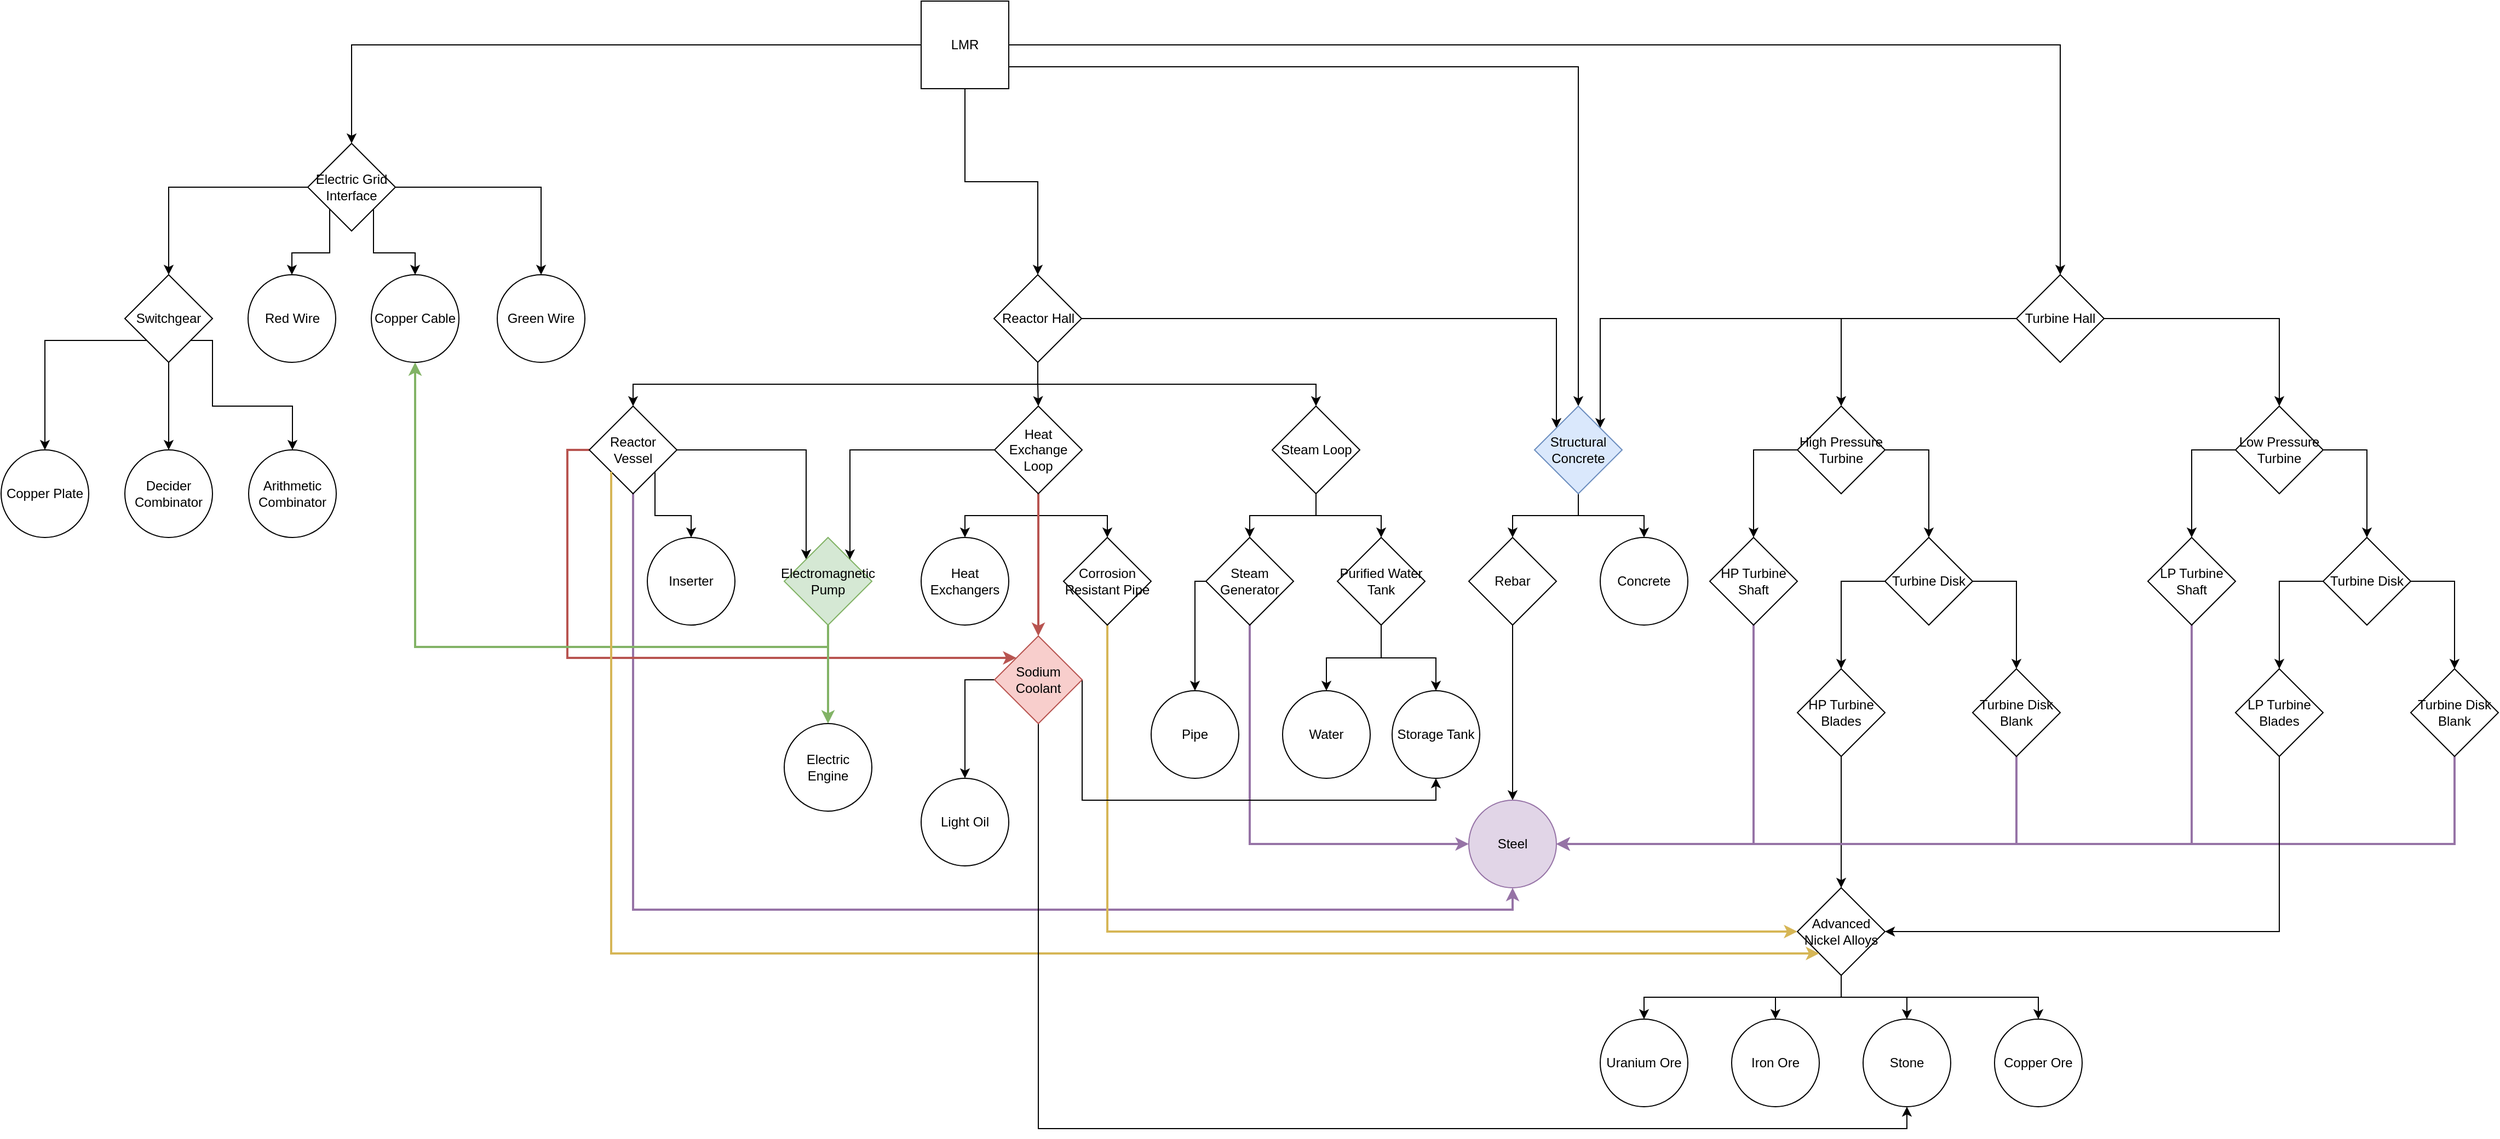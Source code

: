 <mxfile version="12.3.9" type="device" pages="1"><diagram id="UI7SyKGxKhyKQrscj81h" name="Page-1"><mxGraphModel dx="1592" dy="756" grid="1" gridSize="10" guides="1" tooltips="1" connect="1" arrows="1" fold="1" page="1" pageScale="1" pageWidth="850" pageHeight="1100" math="0" shadow="0"><root><mxCell id="0"/><mxCell id="1" parent="0"/><mxCell id="hFBdTby-wn61ELlSLy2C-46" style="edgeStyle=orthogonalEdgeStyle;rounded=0;orthogonalLoop=1;jettySize=auto;html=1;exitX=0;exitY=0.5;exitDx=0;exitDy=0;entryX=0.5;entryY=0;entryDx=0;entryDy=0;" parent="1" source="hFBdTby-wn61ELlSLy2C-1" target="hFBdTby-wn61ELlSLy2C-2" edge="1"><mxGeometry relative="1" as="geometry"/></mxCell><mxCell id="VtTpHKMKu7JsYZ7t4gq6-1" style="edgeStyle=orthogonalEdgeStyle;rounded=0;orthogonalLoop=1;jettySize=auto;html=1;exitX=1;exitY=0.75;exitDx=0;exitDy=0;entryX=0.5;entryY=0;entryDx=0;entryDy=0;" edge="1" parent="1" source="hFBdTby-wn61ELlSLy2C-1" target="hFBdTby-wn61ELlSLy2C-60"><mxGeometry relative="1" as="geometry"/></mxCell><mxCell id="hFBdTby-wn61ELlSLy2C-1" value="LMR" style="whiteSpace=wrap;html=1;aspect=fixed;" parent="1" vertex="1"><mxGeometry x="320" y="70" width="80" height="80" as="geometry"/></mxCell><mxCell id="hFBdTby-wn61ELlSLy2C-2" value="Electric Grid Interface" style="rhombus;whiteSpace=wrap;html=1;" parent="1" vertex="1"><mxGeometry x="-240" y="200" width="80" height="80" as="geometry"/></mxCell><mxCell id="hFBdTby-wn61ELlSLy2C-47" style="edgeStyle=orthogonalEdgeStyle;rounded=0;orthogonalLoop=1;jettySize=auto;html=1;exitX=1;exitY=0.5;exitDx=0;exitDy=0;entryX=0.5;entryY=0;entryDx=0;entryDy=0;" parent="1" source="hFBdTby-wn61ELlSLy2C-1" target="hFBdTby-wn61ELlSLy2C-5" edge="1"><mxGeometry relative="1" as="geometry"><mxPoint x="960" y="240" as="sourcePoint"/></mxGeometry></mxCell><mxCell id="vLYxdxYtqHefEsJq_qMM-2" style="edgeStyle=orthogonalEdgeStyle;rounded=0;orthogonalLoop=1;jettySize=auto;html=1;exitX=0.5;exitY=1;exitDx=0;exitDy=0;entryX=0.5;entryY=0;entryDx=0;entryDy=0;" parent="1" source="hFBdTby-wn61ELlSLy2C-1" target="hFBdTby-wn61ELlSLy2C-4" edge="1"><mxGeometry relative="1" as="geometry"><mxPoint x="880" y="240" as="sourcePoint"/></mxGeometry></mxCell><mxCell id="hFBdTby-wn61ELlSLy2C-126" style="edgeStyle=orthogonalEdgeStyle;rounded=0;orthogonalLoop=1;jettySize=auto;html=1;exitX=1;exitY=0.5;exitDx=0;exitDy=0;entryX=0;entryY=0;entryDx=0;entryDy=0;strokeWidth=1;" parent="1" source="hFBdTby-wn61ELlSLy2C-4" target="hFBdTby-wn61ELlSLy2C-60" edge="1"><mxGeometry relative="1" as="geometry"/></mxCell><mxCell id="hFBdTby-wn61ELlSLy2C-131" style="edgeStyle=orthogonalEdgeStyle;rounded=0;orthogonalLoop=1;jettySize=auto;html=1;exitX=0.5;exitY=1;exitDx=0;exitDy=0;strokeWidth=1;entryX=0.5;entryY=0;entryDx=0;entryDy=0;" parent="1" source="hFBdTby-wn61ELlSLy2C-4" target="hFBdTby-wn61ELlSLy2C-8" edge="1"><mxGeometry relative="1" as="geometry"><mxPoint x="650" y="441" as="targetPoint"/></mxGeometry></mxCell><mxCell id="hFBdTby-wn61ELlSLy2C-134" style="edgeStyle=orthogonalEdgeStyle;rounded=0;orthogonalLoop=1;jettySize=auto;html=1;exitX=0.5;exitY=1;exitDx=0;exitDy=0;entryX=0.5;entryY=0;entryDx=0;entryDy=0;strokeWidth=1;" parent="1" source="hFBdTby-wn61ELlSLy2C-4" target="hFBdTby-wn61ELlSLy2C-127" edge="1"><mxGeometry relative="1" as="geometry"/></mxCell><mxCell id="hFBdTby-wn61ELlSLy2C-135" style="edgeStyle=orthogonalEdgeStyle;rounded=0;orthogonalLoop=1;jettySize=auto;html=1;exitX=0.5;exitY=1;exitDx=0;exitDy=0;entryX=0.5;entryY=0;entryDx=0;entryDy=0;strokeWidth=1;" parent="1" source="hFBdTby-wn61ELlSLy2C-4" target="hFBdTby-wn61ELlSLy2C-6" edge="1"><mxGeometry relative="1" as="geometry"/></mxCell><mxCell id="hFBdTby-wn61ELlSLy2C-4" value="Reactor Hall" style="rhombus;whiteSpace=wrap;html=1;" parent="1" vertex="1"><mxGeometry x="386.5" y="320" width="80" height="80" as="geometry"/></mxCell><mxCell id="hFBdTby-wn61ELlSLy2C-29" style="edgeStyle=orthogonalEdgeStyle;rounded=0;orthogonalLoop=1;jettySize=auto;html=1;exitX=1;exitY=0.5;exitDx=0;exitDy=0;entryX=0.5;entryY=0;entryDx=0;entryDy=0;" parent="1" source="hFBdTby-wn61ELlSLy2C-5" target="hFBdTby-wn61ELlSLy2C-10" edge="1"><mxGeometry relative="1" as="geometry"/></mxCell><mxCell id="hFBdTby-wn61ELlSLy2C-31" style="edgeStyle=orthogonalEdgeStyle;rounded=0;orthogonalLoop=1;jettySize=auto;html=1;exitX=0;exitY=0.5;exitDx=0;exitDy=0;entryX=0.5;entryY=0;entryDx=0;entryDy=0;" parent="1" source="hFBdTby-wn61ELlSLy2C-5" target="hFBdTby-wn61ELlSLy2C-9" edge="1"><mxGeometry relative="1" as="geometry"/></mxCell><mxCell id="hFBdTby-wn61ELlSLy2C-61" style="edgeStyle=orthogonalEdgeStyle;rounded=0;orthogonalLoop=1;jettySize=auto;html=1;exitX=0;exitY=0.5;exitDx=0;exitDy=0;entryX=1;entryY=0;entryDx=0;entryDy=0;" parent="1" source="hFBdTby-wn61ELlSLy2C-5" target="hFBdTby-wn61ELlSLy2C-60" edge="1"><mxGeometry relative="1" as="geometry"/></mxCell><mxCell id="hFBdTby-wn61ELlSLy2C-5" value="Turbine Hall" style="rhombus;whiteSpace=wrap;html=1;" parent="1" vertex="1"><mxGeometry x="1320" y="320" width="80" height="80" as="geometry"/></mxCell><mxCell id="hFBdTby-wn61ELlSLy2C-110" style="edgeStyle=orthogonalEdgeStyle;rounded=0;orthogonalLoop=1;jettySize=auto;html=1;exitX=1;exitY=1;exitDx=0;exitDy=0;entryX=0.5;entryY=0;entryDx=0;entryDy=0;strokeWidth=1;" parent="1" source="hFBdTby-wn61ELlSLy2C-6" target="hFBdTby-wn61ELlSLy2C-122" edge="1"><mxGeometry relative="1" as="geometry"><mxPoint x="110" y="560" as="targetPoint"/></mxGeometry></mxCell><mxCell id="hFBdTby-wn61ELlSLy2C-118" style="edgeStyle=orthogonalEdgeStyle;rounded=0;orthogonalLoop=1;jettySize=auto;html=1;exitX=0.5;exitY=1;exitDx=0;exitDy=0;strokeWidth=2;entryX=0.5;entryY=1;entryDx=0;entryDy=0;fillColor=#e1d5e7;strokeColor=#9673a6;" parent="1" source="hFBdTby-wn61ELlSLy2C-6" target="hFBdTby-wn61ELlSLy2C-58" edge="1"><mxGeometry relative="1" as="geometry"><mxPoint x="848" y="910" as="targetPoint"/></mxGeometry></mxCell><mxCell id="hFBdTby-wn61ELlSLy2C-144" style="edgeStyle=orthogonalEdgeStyle;rounded=0;orthogonalLoop=1;jettySize=auto;html=1;exitX=1;exitY=0.5;exitDx=0;exitDy=0;entryX=0;entryY=0;entryDx=0;entryDy=0;strokeWidth=1;" parent="1" source="hFBdTby-wn61ELlSLy2C-6" target="hFBdTby-wn61ELlSLy2C-85" edge="1"><mxGeometry relative="1" as="geometry"/></mxCell><mxCell id="hFBdTby-wn61ELlSLy2C-149" style="edgeStyle=orthogonalEdgeStyle;rounded=0;orthogonalLoop=1;jettySize=auto;html=1;exitX=0;exitY=0.5;exitDx=0;exitDy=0;entryX=0;entryY=0;entryDx=0;entryDy=0;strokeWidth=2;fillColor=#f8cecc;strokeColor=#b85450;" parent="1" source="hFBdTby-wn61ELlSLy2C-6" target="hFBdTby-wn61ELlSLy2C-130" edge="1"><mxGeometry relative="1" as="geometry"><Array as="points"><mxPoint x="-3" y="480"/><mxPoint x="-3" y="670"/></Array></mxGeometry></mxCell><mxCell id="hFBdTby-wn61ELlSLy2C-6" value="Reactor Vessel" style="rhombus;whiteSpace=wrap;html=1;" parent="1" vertex="1"><mxGeometry x="17" y="440" width="80" height="80" as="geometry"/></mxCell><mxCell id="hFBdTby-wn61ELlSLy2C-71" style="edgeStyle=orthogonalEdgeStyle;rounded=0;orthogonalLoop=1;jettySize=auto;html=1;exitX=0.5;exitY=1;exitDx=0;exitDy=0;entryX=0.5;entryY=0;entryDx=0;entryDy=0;strokeWidth=1;" parent="1" source="hFBdTby-wn61ELlSLy2C-8" target="hFBdTby-wn61ELlSLy2C-68" edge="1"><mxGeometry relative="1" as="geometry"/></mxCell><mxCell id="hFBdTby-wn61ELlSLy2C-87" style="edgeStyle=orthogonalEdgeStyle;rounded=0;orthogonalLoop=1;jettySize=auto;html=1;exitX=0.5;exitY=1;exitDx=0;exitDy=0;entryX=0.5;entryY=0;entryDx=0;entryDy=0;strokeWidth=1;" parent="1" source="hFBdTby-wn61ELlSLy2C-8" target="hFBdTby-wn61ELlSLy2C-84" edge="1"><mxGeometry relative="1" as="geometry"/></mxCell><mxCell id="hFBdTby-wn61ELlSLy2C-8" value="Steam Loop" style="rhombus;whiteSpace=wrap;html=1;" parent="1" vertex="1"><mxGeometry x="640.5" y="440" width="80" height="80" as="geometry"/></mxCell><mxCell id="hFBdTby-wn61ELlSLy2C-15" style="edgeStyle=orthogonalEdgeStyle;rounded=0;orthogonalLoop=1;jettySize=auto;html=1;exitX=1;exitY=0.5;exitDx=0;exitDy=0;entryX=0.5;entryY=0;entryDx=0;entryDy=0;" parent="1" source="hFBdTby-wn61ELlSLy2C-9" target="hFBdTby-wn61ELlSLy2C-12" edge="1"><mxGeometry relative="1" as="geometry"/></mxCell><mxCell id="hFBdTby-wn61ELlSLy2C-20" style="edgeStyle=orthogonalEdgeStyle;rounded=0;orthogonalLoop=1;jettySize=auto;html=1;exitX=0;exitY=0.5;exitDx=0;exitDy=0;entryX=0.5;entryY=0;entryDx=0;entryDy=0;" parent="1" source="hFBdTby-wn61ELlSLy2C-9" target="hFBdTby-wn61ELlSLy2C-11" edge="1"><mxGeometry relative="1" as="geometry"/></mxCell><mxCell id="hFBdTby-wn61ELlSLy2C-9" value="High Pressure Turbine" style="rhombus;whiteSpace=wrap;html=1;" parent="1" vertex="1"><mxGeometry x="1120" y="440" width="80" height="80" as="geometry"/></mxCell><mxCell id="hFBdTby-wn61ELlSLy2C-27" style="edgeStyle=orthogonalEdgeStyle;rounded=0;orthogonalLoop=1;jettySize=auto;html=1;exitX=0;exitY=0.5;exitDx=0;exitDy=0;entryX=0.5;entryY=0;entryDx=0;entryDy=0;" parent="1" source="hFBdTby-wn61ELlSLy2C-10" target="hFBdTby-wn61ELlSLy2C-21" edge="1"><mxGeometry relative="1" as="geometry"/></mxCell><mxCell id="hFBdTby-wn61ELlSLy2C-28" style="edgeStyle=orthogonalEdgeStyle;rounded=0;orthogonalLoop=1;jettySize=auto;html=1;exitX=1;exitY=0.5;exitDx=0;exitDy=0;entryX=0.5;entryY=0;entryDx=0;entryDy=0;" parent="1" source="hFBdTby-wn61ELlSLy2C-10" target="hFBdTby-wn61ELlSLy2C-24" edge="1"><mxGeometry relative="1" as="geometry"/></mxCell><mxCell id="hFBdTby-wn61ELlSLy2C-10" value="Low Pressure Turbine" style="rhombus;whiteSpace=wrap;html=1;" parent="1" vertex="1"><mxGeometry x="1520" y="440" width="80" height="80" as="geometry"/></mxCell><mxCell id="hFBdTby-wn61ELlSLy2C-63" style="edgeStyle=orthogonalEdgeStyle;rounded=0;orthogonalLoop=1;jettySize=auto;html=1;exitX=0.5;exitY=1;exitDx=0;exitDy=0;entryX=1;entryY=0.5;entryDx=0;entryDy=0;fillColor=#e1d5e7;strokeColor=#9673a6;strokeWidth=2;" parent="1" source="hFBdTby-wn61ELlSLy2C-11" target="hFBdTby-wn61ELlSLy2C-58" edge="1"><mxGeometry relative="1" as="geometry"><Array as="points"><mxPoint x="1080" y="840"/></Array></mxGeometry></mxCell><mxCell id="hFBdTby-wn61ELlSLy2C-11" value="HP Turbine Shaft" style="rhombus;whiteSpace=wrap;html=1;" parent="1" vertex="1"><mxGeometry x="1040" y="560" width="80" height="80" as="geometry"/></mxCell><mxCell id="hFBdTby-wn61ELlSLy2C-16" style="edgeStyle=orthogonalEdgeStyle;rounded=0;orthogonalLoop=1;jettySize=auto;html=1;exitX=1;exitY=0.5;exitDx=0;exitDy=0;entryX=0.5;entryY=0;entryDx=0;entryDy=0;" parent="1" source="hFBdTby-wn61ELlSLy2C-12" target="hFBdTby-wn61ELlSLy2C-13" edge="1"><mxGeometry relative="1" as="geometry"/></mxCell><mxCell id="hFBdTby-wn61ELlSLy2C-17" style="edgeStyle=orthogonalEdgeStyle;rounded=0;orthogonalLoop=1;jettySize=auto;html=1;exitX=0;exitY=0.5;exitDx=0;exitDy=0;entryX=0.5;entryY=0;entryDx=0;entryDy=0;" parent="1" source="hFBdTby-wn61ELlSLy2C-12" target="hFBdTby-wn61ELlSLy2C-14" edge="1"><mxGeometry relative="1" as="geometry"/></mxCell><mxCell id="hFBdTby-wn61ELlSLy2C-12" value="Turbine Disk" style="rhombus;whiteSpace=wrap;html=1;" parent="1" vertex="1"><mxGeometry x="1200" y="560" width="80" height="80" as="geometry"/></mxCell><mxCell id="hFBdTby-wn61ELlSLy2C-64" style="edgeStyle=orthogonalEdgeStyle;rounded=0;orthogonalLoop=1;jettySize=auto;html=1;exitX=0.5;exitY=1;exitDx=0;exitDy=0;entryX=1;entryY=0.5;entryDx=0;entryDy=0;strokeWidth=2;fillColor=#e1d5e7;strokeColor=#9673a6;" parent="1" source="hFBdTby-wn61ELlSLy2C-13" target="hFBdTby-wn61ELlSLy2C-58" edge="1"><mxGeometry relative="1" as="geometry"><Array as="points"><mxPoint x="1320" y="840"/></Array></mxGeometry></mxCell><mxCell id="hFBdTby-wn61ELlSLy2C-13" value="Turbine Disk Blank" style="rhombus;whiteSpace=wrap;html=1;" parent="1" vertex="1"><mxGeometry x="1280" y="680" width="80" height="80" as="geometry"/></mxCell><mxCell id="hFBdTby-wn61ELlSLy2C-73" style="edgeStyle=orthogonalEdgeStyle;rounded=0;orthogonalLoop=1;jettySize=auto;html=1;exitX=0.5;exitY=1;exitDx=0;exitDy=0;entryX=0.5;entryY=0;entryDx=0;entryDy=0;strokeWidth=1;" parent="1" source="hFBdTby-wn61ELlSLy2C-14" target="hFBdTby-wn61ELlSLy2C-72" edge="1"><mxGeometry relative="1" as="geometry"/></mxCell><mxCell id="hFBdTby-wn61ELlSLy2C-14" value="HP Turbine Blades" style="rhombus;whiteSpace=wrap;html=1;" parent="1" vertex="1"><mxGeometry x="1120" y="680" width="80" height="80" as="geometry"/></mxCell><mxCell id="hFBdTby-wn61ELlSLy2C-83" style="edgeStyle=orthogonalEdgeStyle;rounded=0;orthogonalLoop=1;jettySize=auto;html=1;exitX=0.5;exitY=1;exitDx=0;exitDy=0;entryX=1;entryY=0.5;entryDx=0;entryDy=0;strokeWidth=2;fillColor=#e1d5e7;strokeColor=#9673a6;" parent="1" source="hFBdTby-wn61ELlSLy2C-21" target="hFBdTby-wn61ELlSLy2C-58" edge="1"><mxGeometry relative="1" as="geometry"/></mxCell><mxCell id="hFBdTby-wn61ELlSLy2C-21" value="LP Turbine Shaft" style="rhombus;whiteSpace=wrap;html=1;" parent="1" vertex="1"><mxGeometry x="1440" y="560" width="80" height="80" as="geometry"/></mxCell><mxCell id="hFBdTby-wn61ELlSLy2C-22" style="edgeStyle=orthogonalEdgeStyle;rounded=0;orthogonalLoop=1;jettySize=auto;html=1;exitX=1;exitY=0.5;exitDx=0;exitDy=0;entryX=0.5;entryY=0;entryDx=0;entryDy=0;" parent="1" source="hFBdTby-wn61ELlSLy2C-24" target="hFBdTby-wn61ELlSLy2C-25" edge="1"><mxGeometry relative="1" as="geometry"/></mxCell><mxCell id="hFBdTby-wn61ELlSLy2C-23" style="edgeStyle=orthogonalEdgeStyle;rounded=0;orthogonalLoop=1;jettySize=auto;html=1;exitX=0;exitY=0.5;exitDx=0;exitDy=0;entryX=0.5;entryY=0;entryDx=0;entryDy=0;" parent="1" source="hFBdTby-wn61ELlSLy2C-24" target="hFBdTby-wn61ELlSLy2C-26" edge="1"><mxGeometry relative="1" as="geometry"/></mxCell><mxCell id="hFBdTby-wn61ELlSLy2C-24" value="Turbine Disk" style="rhombus;whiteSpace=wrap;html=1;" parent="1" vertex="1"><mxGeometry x="1600" y="560" width="80" height="80" as="geometry"/></mxCell><mxCell id="hFBdTby-wn61ELlSLy2C-65" style="edgeStyle=orthogonalEdgeStyle;rounded=0;orthogonalLoop=1;jettySize=auto;html=1;exitX=0.5;exitY=1;exitDx=0;exitDy=0;entryX=1;entryY=0.5;entryDx=0;entryDy=0;strokeWidth=2;fillColor=#e1d5e7;strokeColor=#9673a6;" parent="1" source="hFBdTby-wn61ELlSLy2C-25" target="hFBdTby-wn61ELlSLy2C-58" edge="1"><mxGeometry relative="1" as="geometry"><Array as="points"><mxPoint x="1720" y="840"/></Array></mxGeometry></mxCell><mxCell id="hFBdTby-wn61ELlSLy2C-25" value="Turbine Disk Blank" style="rhombus;whiteSpace=wrap;html=1;" parent="1" vertex="1"><mxGeometry x="1680" y="680" width="80" height="80" as="geometry"/></mxCell><mxCell id="hFBdTby-wn61ELlSLy2C-82" style="edgeStyle=orthogonalEdgeStyle;rounded=0;orthogonalLoop=1;jettySize=auto;html=1;exitX=0.5;exitY=1;exitDx=0;exitDy=0;entryX=1;entryY=0.5;entryDx=0;entryDy=0;strokeWidth=1;" parent="1" source="hFBdTby-wn61ELlSLy2C-26" target="hFBdTby-wn61ELlSLy2C-72" edge="1"><mxGeometry relative="1" as="geometry"/></mxCell><mxCell id="hFBdTby-wn61ELlSLy2C-26" value="LP Turbine Blades" style="rhombus;whiteSpace=wrap;html=1;" parent="1" vertex="1"><mxGeometry x="1520" y="680" width="80" height="80" as="geometry"/></mxCell><mxCell id="hFBdTby-wn61ELlSLy2C-32" style="edgeStyle=orthogonalEdgeStyle;rounded=0;orthogonalLoop=1;jettySize=auto;html=1;strokeWidth=1;exitX=1;exitY=1;exitDx=0;exitDy=0;" parent="1" source="hFBdTby-wn61ELlSLy2C-2" target="hFBdTby-wn61ELlSLy2C-41" edge="1"><mxGeometry relative="1" as="geometry"><mxPoint x="-142" y="270" as="sourcePoint"/></mxGeometry></mxCell><mxCell id="hFBdTby-wn61ELlSLy2C-33" style="edgeStyle=orthogonalEdgeStyle;rounded=0;orthogonalLoop=1;jettySize=auto;html=1;entryX=0.5;entryY=0;entryDx=0;entryDy=0;strokeWidth=1;exitX=0;exitY=1;exitDx=0;exitDy=0;" parent="1" source="hFBdTby-wn61ELlSLy2C-2" target="hFBdTby-wn61ELlSLy2C-40" edge="1"><mxGeometry relative="1" as="geometry"><mxPoint x="-250" y="270" as="sourcePoint"/></mxGeometry></mxCell><mxCell id="hFBdTby-wn61ELlSLy2C-34" style="edgeStyle=orthogonalEdgeStyle;rounded=0;orthogonalLoop=1;jettySize=auto;html=1;entryX=0.5;entryY=0;entryDx=0;entryDy=0;strokeWidth=1;exitX=1;exitY=0.5;exitDx=0;exitDy=0;" parent="1" source="hFBdTby-wn61ELlSLy2C-2" target="hFBdTby-wn61ELlSLy2C-42" edge="1"><mxGeometry relative="1" as="geometry"><mxPoint x="-120" y="210" as="sourcePoint"/></mxGeometry></mxCell><mxCell id="hFBdTby-wn61ELlSLy2C-35" style="edgeStyle=orthogonalEdgeStyle;rounded=0;orthogonalLoop=1;jettySize=auto;html=1;entryX=0.5;entryY=0;entryDx=0;entryDy=0;strokeWidth=1;exitX=0;exitY=0.5;exitDx=0;exitDy=0;" parent="1" source="hFBdTby-wn61ELlSLy2C-2" target="hFBdTby-wn61ELlSLy2C-39" edge="1"><mxGeometry relative="1" as="geometry"><mxPoint x="-260" y="220" as="sourcePoint"/></mxGeometry></mxCell><mxCell id="hFBdTby-wn61ELlSLy2C-36" style="edgeStyle=orthogonalEdgeStyle;rounded=0;orthogonalLoop=1;jettySize=auto;html=1;exitX=0;exitY=1;exitDx=0;exitDy=0;entryX=0.5;entryY=0;entryDx=0;entryDy=0;strokeWidth=1;" parent="1" source="hFBdTby-wn61ELlSLy2C-39" target="hFBdTby-wn61ELlSLy2C-45" edge="1"><mxGeometry relative="1" as="geometry"/></mxCell><mxCell id="hFBdTby-wn61ELlSLy2C-37" style="edgeStyle=orthogonalEdgeStyle;rounded=0;orthogonalLoop=1;jettySize=auto;html=1;exitX=0.5;exitY=1;exitDx=0;exitDy=0;entryX=0.5;entryY=0;entryDx=0;entryDy=0;strokeWidth=1;" parent="1" source="hFBdTby-wn61ELlSLy2C-39" target="hFBdTby-wn61ELlSLy2C-44" edge="1"><mxGeometry relative="1" as="geometry"/></mxCell><mxCell id="hFBdTby-wn61ELlSLy2C-38" style="edgeStyle=orthogonalEdgeStyle;rounded=0;orthogonalLoop=1;jettySize=auto;html=1;exitX=1;exitY=1;exitDx=0;exitDy=0;entryX=0.5;entryY=0;entryDx=0;entryDy=0;strokeWidth=1;" parent="1" source="hFBdTby-wn61ELlSLy2C-39" target="hFBdTby-wn61ELlSLy2C-43" edge="1"><mxGeometry relative="1" as="geometry"><Array as="points"><mxPoint x="-327" y="380"/><mxPoint x="-327" y="440"/><mxPoint x="-254" y="440"/></Array></mxGeometry></mxCell><mxCell id="hFBdTby-wn61ELlSLy2C-39" value="Switchgear" style="rhombus;whiteSpace=wrap;html=1;" parent="1" vertex="1"><mxGeometry x="-407" y="320" width="80" height="80" as="geometry"/></mxCell><mxCell id="hFBdTby-wn61ELlSLy2C-40" value="Red Wire" style="ellipse;whiteSpace=wrap;html=1;aspect=fixed;" parent="1" vertex="1"><mxGeometry x="-294.5" y="320" width="80" height="80" as="geometry"/></mxCell><mxCell id="hFBdTby-wn61ELlSLy2C-41" value="Copper Cable" style="ellipse;whiteSpace=wrap;html=1;aspect=fixed;" parent="1" vertex="1"><mxGeometry x="-182" y="320" width="80" height="80" as="geometry"/></mxCell><mxCell id="hFBdTby-wn61ELlSLy2C-42" value="Green Wire" style="ellipse;whiteSpace=wrap;html=1;aspect=fixed;" parent="1" vertex="1"><mxGeometry x="-67" y="320" width="80" height="80" as="geometry"/></mxCell><mxCell id="hFBdTby-wn61ELlSLy2C-43" value="Arithmetic Combinator" style="ellipse;whiteSpace=wrap;html=1;aspect=fixed;" parent="1" vertex="1"><mxGeometry x="-294" y="480" width="80" height="80" as="geometry"/></mxCell><mxCell id="hFBdTby-wn61ELlSLy2C-44" value="Decider Combinator" style="ellipse;whiteSpace=wrap;html=1;aspect=fixed;" parent="1" vertex="1"><mxGeometry x="-407" y="480" width="80" height="80" as="geometry"/></mxCell><mxCell id="hFBdTby-wn61ELlSLy2C-45" value="Copper Plate" style="ellipse;whiteSpace=wrap;html=1;aspect=fixed;" parent="1" vertex="1"><mxGeometry x="-520" y="480" width="80" height="80" as="geometry"/></mxCell><mxCell id="hFBdTby-wn61ELlSLy2C-54" style="edgeStyle=orthogonalEdgeStyle;rounded=0;orthogonalLoop=1;jettySize=auto;html=1;exitX=0.5;exitY=1;exitDx=0;exitDy=0;entryX=0.5;entryY=0;entryDx=0;entryDy=0;" parent="1" source="hFBdTby-wn61ELlSLy2C-60" target="hFBdTby-wn61ELlSLy2C-59" edge="1"><mxGeometry relative="1" as="geometry"><mxPoint x="1240" y="190" as="targetPoint"/></mxGeometry></mxCell><mxCell id="hFBdTby-wn61ELlSLy2C-55" style="edgeStyle=orthogonalEdgeStyle;rounded=0;orthogonalLoop=1;jettySize=auto;html=1;exitX=0.5;exitY=1;exitDx=0;exitDy=0;entryX=0.5;entryY=0;entryDx=0;entryDy=0;" parent="1" source="hFBdTby-wn61ELlSLy2C-60" target="hFBdTby-wn61ELlSLy2C-57" edge="1"><mxGeometry relative="1" as="geometry"/></mxCell><mxCell id="hFBdTby-wn61ELlSLy2C-56" style="edgeStyle=orthogonalEdgeStyle;rounded=0;orthogonalLoop=1;jettySize=auto;html=1;exitX=0.5;exitY=1;exitDx=0;exitDy=0;entryX=0.5;entryY=0;entryDx=0;entryDy=0;" parent="1" source="hFBdTby-wn61ELlSLy2C-57" target="hFBdTby-wn61ELlSLy2C-58" edge="1"><mxGeometry relative="1" as="geometry"/></mxCell><mxCell id="hFBdTby-wn61ELlSLy2C-57" value="Rebar" style="rhombus;whiteSpace=wrap;html=1;" parent="1" vertex="1"><mxGeometry x="820" y="560" width="80" height="80" as="geometry"/></mxCell><mxCell id="hFBdTby-wn61ELlSLy2C-58" value="Steel" style="ellipse;whiteSpace=wrap;html=1;aspect=fixed;fontFamily=Helvetica;fontSize=12;align=center;strokeColor=#9673a6;fillColor=#e1d5e7;" parent="1" vertex="1"><mxGeometry x="820" y="800" width="80" height="80" as="geometry"/></mxCell><mxCell id="hFBdTby-wn61ELlSLy2C-59" value="&lt;div&gt;Concrete&lt;/div&gt;" style="ellipse;whiteSpace=wrap;html=1;aspect=fixed;fontFamily=Helvetica;fontSize=12;fontColor=#000000;align=center;strokeColor=#000000;fillColor=#ffffff;" parent="1" vertex="1"><mxGeometry x="940" y="560" width="80" height="80" as="geometry"/></mxCell><mxCell id="hFBdTby-wn61ELlSLy2C-60" value="Structural Concrete" style="rhombus;whiteSpace=wrap;html=1;fillColor=#dae8fc;strokeColor=#6c8ebf;" parent="1" vertex="1"><mxGeometry x="880" y="440" width="80" height="80" as="geometry"/></mxCell><mxCell id="hFBdTby-wn61ELlSLy2C-66" style="edgeStyle=orthogonalEdgeStyle;rounded=0;orthogonalLoop=1;jettySize=auto;html=1;exitX=0.5;exitY=1;exitDx=0;exitDy=0;" parent="1" source="hFBdTby-wn61ELlSLy2C-68" target="hFBdTby-wn61ELlSLy2C-70" edge="1"><mxGeometry relative="1" as="geometry"/></mxCell><mxCell id="hFBdTby-wn61ELlSLy2C-67" style="edgeStyle=orthogonalEdgeStyle;rounded=0;orthogonalLoop=1;jettySize=auto;html=1;exitX=0.5;exitY=1;exitDx=0;exitDy=0;entryX=0.5;entryY=0;entryDx=0;entryDy=0;" parent="1" source="hFBdTby-wn61ELlSLy2C-68" target="hFBdTby-wn61ELlSLy2C-69" edge="1"><mxGeometry relative="1" as="geometry"/></mxCell><mxCell id="hFBdTby-wn61ELlSLy2C-68" value="Purified Water Tank" style="rhombus;whiteSpace=wrap;html=1;" parent="1" vertex="1"><mxGeometry x="700" y="560" width="80" height="80" as="geometry"/></mxCell><mxCell id="hFBdTby-wn61ELlSLy2C-69" value="Water" style="ellipse;whiteSpace=wrap;html=1;aspect=fixed;fontFamily=Helvetica;fontSize=12;fontColor=#000000;align=center;strokeColor=#000000;fillColor=#ffffff;" parent="1" vertex="1"><mxGeometry x="650" y="700" width="80" height="80" as="geometry"/></mxCell><mxCell id="hFBdTby-wn61ELlSLy2C-70" value="Storage Tank" style="ellipse;whiteSpace=wrap;html=1;aspect=fixed;fontFamily=Helvetica;fontSize=12;fontColor=#000000;align=center;strokeColor=#000000;fillColor=#ffffff;" parent="1" vertex="1"><mxGeometry x="750" y="700" width="80" height="80" as="geometry"/></mxCell><mxCell id="hFBdTby-wn61ELlSLy2C-78" style="edgeStyle=orthogonalEdgeStyle;rounded=0;orthogonalLoop=1;jettySize=auto;html=1;exitX=0.5;exitY=1;exitDx=0;exitDy=0;entryX=0.5;entryY=0;entryDx=0;entryDy=0;strokeWidth=1;" parent="1" source="hFBdTby-wn61ELlSLy2C-72" target="hFBdTby-wn61ELlSLy2C-74" edge="1"><mxGeometry relative="1" as="geometry"/></mxCell><mxCell id="hFBdTby-wn61ELlSLy2C-79" style="edgeStyle=orthogonalEdgeStyle;rounded=0;orthogonalLoop=1;jettySize=auto;html=1;exitX=0.5;exitY=1;exitDx=0;exitDy=0;entryX=0.5;entryY=0;entryDx=0;entryDy=0;strokeWidth=1;" parent="1" source="hFBdTby-wn61ELlSLy2C-72" target="hFBdTby-wn61ELlSLy2C-77" edge="1"><mxGeometry relative="1" as="geometry"/></mxCell><mxCell id="hFBdTby-wn61ELlSLy2C-80" style="edgeStyle=orthogonalEdgeStyle;rounded=0;orthogonalLoop=1;jettySize=auto;html=1;exitX=0.5;exitY=1;exitDx=0;exitDy=0;entryX=0.5;entryY=0;entryDx=0;entryDy=0;strokeWidth=1;" parent="1" source="hFBdTby-wn61ELlSLy2C-72" target="hFBdTby-wn61ELlSLy2C-75" edge="1"><mxGeometry relative="1" as="geometry"/></mxCell><mxCell id="hFBdTby-wn61ELlSLy2C-81" style="edgeStyle=orthogonalEdgeStyle;rounded=0;orthogonalLoop=1;jettySize=auto;html=1;exitX=0.5;exitY=1;exitDx=0;exitDy=0;entryX=0.5;entryY=0;entryDx=0;entryDy=0;strokeWidth=1;" parent="1" source="hFBdTby-wn61ELlSLy2C-72" target="hFBdTby-wn61ELlSLy2C-76" edge="1"><mxGeometry relative="1" as="geometry"/></mxCell><mxCell id="hFBdTby-wn61ELlSLy2C-72" value="&lt;div&gt;Advanced Nickel Alloys&lt;/div&gt;" style="rhombus;whiteSpace=wrap;html=1;" parent="1" vertex="1"><mxGeometry x="1120" y="880" width="80" height="80" as="geometry"/></mxCell><mxCell id="hFBdTby-wn61ELlSLy2C-74" value="Iron Ore" style="ellipse;whiteSpace=wrap;html=1;aspect=fixed;" parent="1" vertex="1"><mxGeometry x="1060" y="1000" width="80" height="80" as="geometry"/></mxCell><mxCell id="hFBdTby-wn61ELlSLy2C-75" value="Stone" style="ellipse;whiteSpace=wrap;html=1;aspect=fixed;" parent="1" vertex="1"><mxGeometry x="1180" y="1000" width="80" height="80" as="geometry"/></mxCell><mxCell id="hFBdTby-wn61ELlSLy2C-76" value="Copper Ore" style="ellipse;whiteSpace=wrap;html=1;aspect=fixed;" parent="1" vertex="1"><mxGeometry x="1300" y="1000" width="80" height="80" as="geometry"/></mxCell><mxCell id="hFBdTby-wn61ELlSLy2C-77" value="&lt;div&gt;Uranium Ore&lt;/div&gt;" style="ellipse;whiteSpace=wrap;html=1;aspect=fixed;" parent="1" vertex="1"><mxGeometry x="940" y="1000" width="80" height="80" as="geometry"/></mxCell><mxCell id="hFBdTby-wn61ELlSLy2C-86" style="edgeStyle=orthogonalEdgeStyle;rounded=0;orthogonalLoop=1;jettySize=auto;html=1;exitX=0.5;exitY=1;exitDx=0;exitDy=0;entryX=0;entryY=0.5;entryDx=0;entryDy=0;strokeWidth=2;fillColor=#e1d5e7;strokeColor=#9673a6;" parent="1" source="hFBdTby-wn61ELlSLy2C-84" target="hFBdTby-wn61ELlSLy2C-58" edge="1"><mxGeometry relative="1" as="geometry"/></mxCell><mxCell id="hFBdTby-wn61ELlSLy2C-89" style="edgeStyle=orthogonalEdgeStyle;rounded=0;orthogonalLoop=1;jettySize=auto;html=1;exitX=0;exitY=0.5;exitDx=0;exitDy=0;entryX=0.5;entryY=0;entryDx=0;entryDy=0;strokeWidth=1;" parent="1" source="hFBdTby-wn61ELlSLy2C-84" target="hFBdTby-wn61ELlSLy2C-115" edge="1"><mxGeometry relative="1" as="geometry"><mxPoint x="570" y="520" as="targetPoint"/><Array as="points"><mxPoint x="570" y="600"/></Array></mxGeometry></mxCell><mxCell id="hFBdTby-wn61ELlSLy2C-84" value="Steam Generator" style="rhombus;whiteSpace=wrap;html=1;" parent="1" vertex="1"><mxGeometry x="580" y="560" width="80" height="80" as="geometry"/></mxCell><mxCell id="hFBdTby-wn61ELlSLy2C-97" style="edgeStyle=orthogonalEdgeStyle;rounded=0;orthogonalLoop=1;jettySize=auto;html=1;exitX=0.5;exitY=1;exitDx=0;exitDy=0;entryX=0.5;entryY=0;entryDx=0;entryDy=0;strokeWidth=2;fillColor=#d5e8d4;strokeColor=#82b366;" parent="1" source="hFBdTby-wn61ELlSLy2C-85" target="hFBdTby-wn61ELlSLy2C-96" edge="1"><mxGeometry relative="1" as="geometry"/></mxCell><mxCell id="hFBdTby-wn61ELlSLy2C-98" style="edgeStyle=orthogonalEdgeStyle;rounded=0;orthogonalLoop=1;jettySize=auto;html=1;exitX=0.5;exitY=1;exitDx=0;exitDy=0;entryX=0.5;entryY=1;entryDx=0;entryDy=0;strokeWidth=2;fillColor=#d5e8d4;strokeColor=#82b366;" parent="1" source="hFBdTby-wn61ELlSLy2C-85" target="hFBdTby-wn61ELlSLy2C-41" edge="1"><mxGeometry relative="1" as="geometry"/></mxCell><mxCell id="hFBdTby-wn61ELlSLy2C-85" value="Electromagnetic Pump" style="rhombus;whiteSpace=wrap;html=1;fillColor=#d5e8d4;strokeColor=#82b366;" parent="1" vertex="1"><mxGeometry x="195" y="560" width="80" height="80" as="geometry"/></mxCell><mxCell id="hFBdTby-wn61ELlSLy2C-96" value="Electric Engine" style="ellipse;whiteSpace=wrap;html=1;aspect=fixed;" parent="1" vertex="1"><mxGeometry x="195" y="730" width="80" height="80" as="geometry"/></mxCell><mxCell id="hFBdTby-wn61ELlSLy2C-104" value="Heat Exchangers" style="ellipse;whiteSpace=wrap;html=1;aspect=fixed;" parent="1" vertex="1"><mxGeometry x="320" y="560" width="80" height="80" as="geometry"/></mxCell><mxCell id="hFBdTby-wn61ELlSLy2C-146" style="edgeStyle=orthogonalEdgeStyle;rounded=0;orthogonalLoop=1;jettySize=auto;html=1;exitX=0;exitY=1;exitDx=0;exitDy=0;strokeWidth=2;entryX=0;entryY=1;entryDx=0;entryDy=0;fillColor=#fff2cc;strokeColor=#d6b656;" parent="1" source="hFBdTby-wn61ELlSLy2C-6" target="hFBdTby-wn61ELlSLy2C-72" edge="1"><mxGeometry relative="1" as="geometry"><mxPoint x="-20" y="940" as="targetPoint"/><mxPoint y="640" as="sourcePoint"/><Array as="points"><mxPoint x="37" y="940"/></Array></mxGeometry></mxCell><mxCell id="hFBdTby-wn61ELlSLy2C-116" style="edgeStyle=orthogonalEdgeStyle;rounded=0;orthogonalLoop=1;jettySize=auto;html=1;exitX=0.5;exitY=1;exitDx=0;exitDy=0;strokeWidth=2;entryX=0;entryY=0.5;entryDx=0;entryDy=0;fillColor=#fff2cc;strokeColor=#d6b656;" parent="1" source="hFBdTby-wn61ELlSLy2C-114" target="hFBdTby-wn61ELlSLy2C-72" edge="1"><mxGeometry relative="1" as="geometry"><mxPoint x="1108" y="950" as="targetPoint"/><Array as="points"><mxPoint x="490" y="920"/></Array></mxGeometry></mxCell><mxCell id="hFBdTby-wn61ELlSLy2C-114" value="Corrosion Resistant Pipe" style="rhombus;whiteSpace=wrap;html=1;" parent="1" vertex="1"><mxGeometry x="450" y="560" width="80" height="80" as="geometry"/></mxCell><mxCell id="hFBdTby-wn61ELlSLy2C-115" value="Pipe" style="ellipse;whiteSpace=wrap;html=1;aspect=fixed;" parent="1" vertex="1"><mxGeometry x="530" y="700" width="80" height="80" as="geometry"/></mxCell><mxCell id="hFBdTby-wn61ELlSLy2C-122" value="Inserter" style="ellipse;whiteSpace=wrap;html=1;aspect=fixed;" parent="1" vertex="1"><mxGeometry x="70" y="560" width="80" height="80" as="geometry"/></mxCell><mxCell id="hFBdTby-wn61ELlSLy2C-132" style="edgeStyle=orthogonalEdgeStyle;rounded=0;orthogonalLoop=1;jettySize=auto;html=1;exitX=0.5;exitY=1;exitDx=0;exitDy=0;entryX=0.5;entryY=0;entryDx=0;entryDy=0;strokeWidth=1;" parent="1" source="hFBdTby-wn61ELlSLy2C-127" target="hFBdTby-wn61ELlSLy2C-114" edge="1"><mxGeometry relative="1" as="geometry"/></mxCell><mxCell id="hFBdTby-wn61ELlSLy2C-133" style="edgeStyle=orthogonalEdgeStyle;rounded=0;orthogonalLoop=1;jettySize=auto;html=1;exitX=0.5;exitY=1;exitDx=0;exitDy=0;entryX=0.5;entryY=0;entryDx=0;entryDy=0;strokeWidth=1;" parent="1" source="hFBdTby-wn61ELlSLy2C-127" target="hFBdTby-wn61ELlSLy2C-104" edge="1"><mxGeometry relative="1" as="geometry"/></mxCell><mxCell id="hFBdTby-wn61ELlSLy2C-137" style="edgeStyle=orthogonalEdgeStyle;rounded=0;orthogonalLoop=1;jettySize=auto;html=1;exitX=0.5;exitY=1;exitDx=0;exitDy=0;entryX=0.5;entryY=0;entryDx=0;entryDy=0;strokeWidth=2;fillColor=#f8cecc;strokeColor=#b85450;" parent="1" source="hFBdTby-wn61ELlSLy2C-127" target="hFBdTby-wn61ELlSLy2C-130" edge="1"><mxGeometry relative="1" as="geometry"/></mxCell><mxCell id="hFBdTby-wn61ELlSLy2C-145" style="edgeStyle=orthogonalEdgeStyle;rounded=0;orthogonalLoop=1;jettySize=auto;html=1;exitX=0;exitY=0.5;exitDx=0;exitDy=0;entryX=1;entryY=0;entryDx=0;entryDy=0;strokeWidth=1;" parent="1" source="hFBdTby-wn61ELlSLy2C-127" target="hFBdTby-wn61ELlSLy2C-85" edge="1"><mxGeometry relative="1" as="geometry"/></mxCell><mxCell id="hFBdTby-wn61ELlSLy2C-127" value="Heat Exchange Loop" style="rhombus;whiteSpace=wrap;html=1;" parent="1" vertex="1"><mxGeometry x="387" y="440" width="80" height="80" as="geometry"/></mxCell><mxCell id="hFBdTby-wn61ELlSLy2C-138" style="edgeStyle=orthogonalEdgeStyle;rounded=0;orthogonalLoop=1;jettySize=auto;html=1;exitX=0.5;exitY=1;exitDx=0;exitDy=0;entryX=0.5;entryY=1;entryDx=0;entryDy=0;strokeWidth=1;" parent="1" source="hFBdTby-wn61ELlSLy2C-130" target="hFBdTby-wn61ELlSLy2C-75" edge="1"><mxGeometry relative="1" as="geometry"/></mxCell><mxCell id="hFBdTby-wn61ELlSLy2C-142" style="edgeStyle=orthogonalEdgeStyle;rounded=0;orthogonalLoop=1;jettySize=auto;html=1;exitX=0;exitY=0.5;exitDx=0;exitDy=0;entryX=0.5;entryY=0;entryDx=0;entryDy=0;strokeWidth=1;" parent="1" source="hFBdTby-wn61ELlSLy2C-130" target="hFBdTby-wn61ELlSLy2C-139" edge="1"><mxGeometry relative="1" as="geometry"/></mxCell><mxCell id="hFBdTby-wn61ELlSLy2C-143" style="edgeStyle=orthogonalEdgeStyle;rounded=0;orthogonalLoop=1;jettySize=auto;html=1;exitX=1;exitY=0.5;exitDx=0;exitDy=0;entryX=0.5;entryY=1;entryDx=0;entryDy=0;strokeWidth=1;" parent="1" source="hFBdTby-wn61ELlSLy2C-130" target="hFBdTby-wn61ELlSLy2C-70" edge="1"><mxGeometry relative="1" as="geometry"><Array as="points"><mxPoint x="467" y="800"/><mxPoint x="790" y="800"/></Array></mxGeometry></mxCell><mxCell id="hFBdTby-wn61ELlSLy2C-130" value="Sodium Coolant" style="rhombus;whiteSpace=wrap;html=1;fillColor=#f8cecc;strokeColor=#b85450;" parent="1" vertex="1"><mxGeometry x="387" y="650" width="80" height="80" as="geometry"/></mxCell><mxCell id="hFBdTby-wn61ELlSLy2C-139" value="Light Oil" style="ellipse;whiteSpace=wrap;html=1;aspect=fixed;" parent="1" vertex="1"><mxGeometry x="320" y="780" width="80" height="80" as="geometry"/></mxCell></root></mxGraphModel></diagram></mxfile>